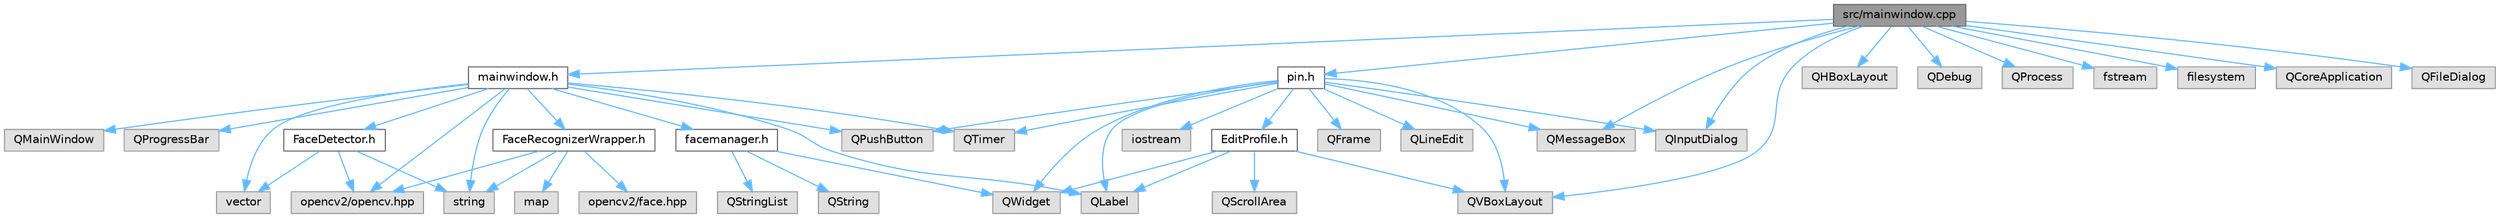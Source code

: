 digraph "src/mainwindow.cpp"
{
 // LATEX_PDF_SIZE
  bgcolor="transparent";
  edge [fontname=Helvetica,fontsize=10,labelfontname=Helvetica,labelfontsize=10];
  node [fontname=Helvetica,fontsize=10,shape=box,height=0.2,width=0.4];
  Node1 [id="Node000001",label="src/mainwindow.cpp",height=0.2,width=0.4,color="gray40", fillcolor="grey60", style="filled", fontcolor="black",tooltip="This class implements the mainwindow class to create the GUI."];
  Node1 -> Node2 [id="edge1_Node000001_Node000002",color="steelblue1",style="solid",tooltip=" "];
  Node2 [id="Node000002",label="mainwindow.h",height=0.2,width=0.4,color="grey40", fillcolor="white", style="filled",URL="$mainwindow_8h.html",tooltip="Header file for the mainwindow class, which is the window that identifies the user based on the train..."];
  Node2 -> Node3 [id="edge2_Node000002_Node000003",color="steelblue1",style="solid",tooltip=" "];
  Node3 [id="Node000003",label="QMainWindow",height=0.2,width=0.4,color="grey60", fillcolor="#E0E0E0", style="filled",tooltip=" "];
  Node2 -> Node4 [id="edge3_Node000002_Node000004",color="steelblue1",style="solid",tooltip=" "];
  Node4 [id="Node000004",label="QLabel",height=0.2,width=0.4,color="grey60", fillcolor="#E0E0E0", style="filled",tooltip=" "];
  Node2 -> Node5 [id="edge4_Node000002_Node000005",color="steelblue1",style="solid",tooltip=" "];
  Node5 [id="Node000005",label="QTimer",height=0.2,width=0.4,color="grey60", fillcolor="#E0E0E0", style="filled",tooltip=" "];
  Node2 -> Node6 [id="edge5_Node000002_Node000006",color="steelblue1",style="solid",tooltip=" "];
  Node6 [id="Node000006",label="QPushButton",height=0.2,width=0.4,color="grey60", fillcolor="#E0E0E0", style="filled",tooltip=" "];
  Node2 -> Node7 [id="edge6_Node000002_Node000007",color="steelblue1",style="solid",tooltip=" "];
  Node7 [id="Node000007",label="QProgressBar",height=0.2,width=0.4,color="grey60", fillcolor="#E0E0E0", style="filled",tooltip=" "];
  Node2 -> Node8 [id="edge7_Node000002_Node000008",color="steelblue1",style="solid",tooltip=" "];
  Node8 [id="Node000008",label="opencv2/opencv.hpp",height=0.2,width=0.4,color="grey60", fillcolor="#E0E0E0", style="filled",tooltip=" "];
  Node2 -> Node9 [id="edge8_Node000002_Node000009",color="steelblue1",style="solid",tooltip=" "];
  Node9 [id="Node000009",label="vector",height=0.2,width=0.4,color="grey60", fillcolor="#E0E0E0", style="filled",tooltip=" "];
  Node2 -> Node10 [id="edge9_Node000002_Node000010",color="steelblue1",style="solid",tooltip=" "];
  Node10 [id="Node000010",label="string",height=0.2,width=0.4,color="grey60", fillcolor="#E0E0E0", style="filled",tooltip=" "];
  Node2 -> Node11 [id="edge10_Node000002_Node000011",color="steelblue1",style="solid",tooltip=" "];
  Node11 [id="Node000011",label="FaceDetector.h",height=0.2,width=0.4,color="grey40", fillcolor="white", style="filled",URL="$FaceDetector_8h.html",tooltip="detection class incorporting OpenCV's Haar Cascade Classifier"];
  Node11 -> Node8 [id="edge11_Node000011_Node000008",color="steelblue1",style="solid",tooltip=" "];
  Node11 -> Node10 [id="edge12_Node000011_Node000010",color="steelblue1",style="solid",tooltip=" "];
  Node11 -> Node9 [id="edge13_Node000011_Node000009",color="steelblue1",style="solid",tooltip=" "];
  Node2 -> Node12 [id="edge14_Node000002_Node000012",color="steelblue1",style="solid",tooltip=" "];
  Node12 [id="Node000012",label="FaceRecognizerWrapper.h",height=0.2,width=0.4,color="grey40", fillcolor="white", style="filled",URL="$FaceRecognizerWrapper_8h.html",tooltip="Provides a wrapper for OpenCV's Face recognizer as well as managing label-to-name mapping."];
  Node12 -> Node8 [id="edge15_Node000012_Node000008",color="steelblue1",style="solid",tooltip=" "];
  Node12 -> Node13 [id="edge16_Node000012_Node000013",color="steelblue1",style="solid",tooltip=" "];
  Node13 [id="Node000013",label="opencv2/face.hpp",height=0.2,width=0.4,color="grey60", fillcolor="#E0E0E0", style="filled",tooltip=" "];
  Node12 -> Node10 [id="edge17_Node000012_Node000010",color="steelblue1",style="solid",tooltip=" "];
  Node12 -> Node14 [id="edge18_Node000012_Node000014",color="steelblue1",style="solid",tooltip=" "];
  Node14 [id="Node000014",label="map",height=0.2,width=0.4,color="grey60", fillcolor="#E0E0E0", style="filled",tooltip=" "];
  Node2 -> Node15 [id="edge19_Node000002_Node000015",color="steelblue1",style="solid",tooltip=" "];
  Node15 [id="Node000015",label="facemanager.h",height=0.2,width=0.4,color="grey40", fillcolor="white", style="filled",URL="$facemanager_8h.html",tooltip="This class manages the addition and deletion of face images for profiles within the dataset."];
  Node15 -> Node16 [id="edge20_Node000015_Node000016",color="steelblue1",style="solid",tooltip=" "];
  Node16 [id="Node000016",label="QString",height=0.2,width=0.4,color="grey60", fillcolor="#E0E0E0", style="filled",tooltip=" "];
  Node15 -> Node17 [id="edge21_Node000015_Node000017",color="steelblue1",style="solid",tooltip=" "];
  Node17 [id="Node000017",label="QStringList",height=0.2,width=0.4,color="grey60", fillcolor="#E0E0E0", style="filled",tooltip=" "];
  Node15 -> Node18 [id="edge22_Node000015_Node000018",color="steelblue1",style="solid",tooltip=" "];
  Node18 [id="Node000018",label="QWidget",height=0.2,width=0.4,color="grey60", fillcolor="#E0E0E0", style="filled",tooltip=" "];
  Node1 -> Node19 [id="edge23_Node000001_Node000019",color="steelblue1",style="solid",tooltip=" "];
  Node19 [id="Node000019",label="pin.h",height=0.2,width=0.4,color="grey40", fillcolor="white", style="filled",URL="$pin_8h.html",tooltip="Header file for the pin class, which handles user authentication via PIN input."];
  Node19 -> Node20 [id="edge24_Node000019_Node000020",color="steelblue1",style="solid",tooltip=" "];
  Node20 [id="Node000020",label="iostream",height=0.2,width=0.4,color="grey60", fillcolor="#E0E0E0", style="filled",tooltip=" "];
  Node19 -> Node18 [id="edge25_Node000019_Node000018",color="steelblue1",style="solid",tooltip=" "];
  Node19 -> Node21 [id="edge26_Node000019_Node000021",color="steelblue1",style="solid",tooltip=" "];
  Node21 [id="Node000021",label="QMessageBox",height=0.2,width=0.4,color="grey60", fillcolor="#E0E0E0", style="filled",tooltip=" "];
  Node19 -> Node5 [id="edge27_Node000019_Node000005",color="steelblue1",style="solid",tooltip=" "];
  Node19 -> Node22 [id="edge28_Node000019_Node000022",color="steelblue1",style="solid",tooltip=" "];
  Node22 [id="Node000022",label="QVBoxLayout",height=0.2,width=0.4,color="grey60", fillcolor="#E0E0E0", style="filled",tooltip=" "];
  Node19 -> Node4 [id="edge29_Node000019_Node000004",color="steelblue1",style="solid",tooltip=" "];
  Node19 -> Node23 [id="edge30_Node000019_Node000023",color="steelblue1",style="solid",tooltip=" "];
  Node23 [id="Node000023",label="QFrame",height=0.2,width=0.4,color="grey60", fillcolor="#E0E0E0", style="filled",tooltip=" "];
  Node19 -> Node24 [id="edge31_Node000019_Node000024",color="steelblue1",style="solid",tooltip=" "];
  Node24 [id="Node000024",label="QLineEdit",height=0.2,width=0.4,color="grey60", fillcolor="#E0E0E0", style="filled",tooltip=" "];
  Node19 -> Node6 [id="edge32_Node000019_Node000006",color="steelblue1",style="solid",tooltip=" "];
  Node19 -> Node25 [id="edge33_Node000019_Node000025",color="steelblue1",style="solid",tooltip=" "];
  Node25 [id="Node000025",label="QInputDialog",height=0.2,width=0.4,color="grey60", fillcolor="#E0E0E0", style="filled",tooltip=" "];
  Node19 -> Node26 [id="edge34_Node000019_Node000026",color="steelblue1",style="solid",tooltip=" "];
  Node26 [id="Node000026",label="EditProfile.h",height=0.2,width=0.4,color="grey40", fillcolor="white", style="filled",URL="$EditProfile_8h.html",tooltip="This class provides functionality to edit a user's job status and access levels."];
  Node26 -> Node18 [id="edge35_Node000026_Node000018",color="steelblue1",style="solid",tooltip=" "];
  Node26 -> Node4 [id="edge36_Node000026_Node000004",color="steelblue1",style="solid",tooltip=" "];
  Node26 -> Node22 [id="edge37_Node000026_Node000022",color="steelblue1",style="solid",tooltip=" "];
  Node26 -> Node27 [id="edge38_Node000026_Node000027",color="steelblue1",style="solid",tooltip=" "];
  Node27 [id="Node000027",label="QScrollArea",height=0.2,width=0.4,color="grey60", fillcolor="#E0E0E0", style="filled",tooltip=" "];
  Node1 -> Node28 [id="edge39_Node000001_Node000028",color="steelblue1",style="solid",tooltip=" "];
  Node28 [id="Node000028",label="QHBoxLayout",height=0.2,width=0.4,color="grey60", fillcolor="#E0E0E0", style="filled",tooltip=" "];
  Node1 -> Node22 [id="edge40_Node000001_Node000022",color="steelblue1",style="solid",tooltip=" "];
  Node1 -> Node29 [id="edge41_Node000001_Node000029",color="steelblue1",style="solid",tooltip=" "];
  Node29 [id="Node000029",label="QDebug",height=0.2,width=0.4,color="grey60", fillcolor="#E0E0E0", style="filled",tooltip=" "];
  Node1 -> Node30 [id="edge42_Node000001_Node000030",color="steelblue1",style="solid",tooltip=" "];
  Node30 [id="Node000030",label="QProcess",height=0.2,width=0.4,color="grey60", fillcolor="#E0E0E0", style="filled",tooltip=" "];
  Node1 -> Node31 [id="edge43_Node000001_Node000031",color="steelblue1",style="solid",tooltip=" "];
  Node31 [id="Node000031",label="fstream",height=0.2,width=0.4,color="grey60", fillcolor="#E0E0E0", style="filled",tooltip=" "];
  Node1 -> Node32 [id="edge44_Node000001_Node000032",color="steelblue1",style="solid",tooltip=" "];
  Node32 [id="Node000032",label="filesystem",height=0.2,width=0.4,color="grey60", fillcolor="#E0E0E0", style="filled",tooltip=" "];
  Node1 -> Node33 [id="edge45_Node000001_Node000033",color="steelblue1",style="solid",tooltip=" "];
  Node33 [id="Node000033",label="QCoreApplication",height=0.2,width=0.4,color="grey60", fillcolor="#E0E0E0", style="filled",tooltip=" "];
  Node1 -> Node34 [id="edge46_Node000001_Node000034",color="steelblue1",style="solid",tooltip=" "];
  Node34 [id="Node000034",label="QFileDialog",height=0.2,width=0.4,color="grey60", fillcolor="#E0E0E0", style="filled",tooltip=" "];
  Node1 -> Node21 [id="edge47_Node000001_Node000021",color="steelblue1",style="solid",tooltip=" "];
  Node1 -> Node25 [id="edge48_Node000001_Node000025",color="steelblue1",style="solid",tooltip=" "];
}
